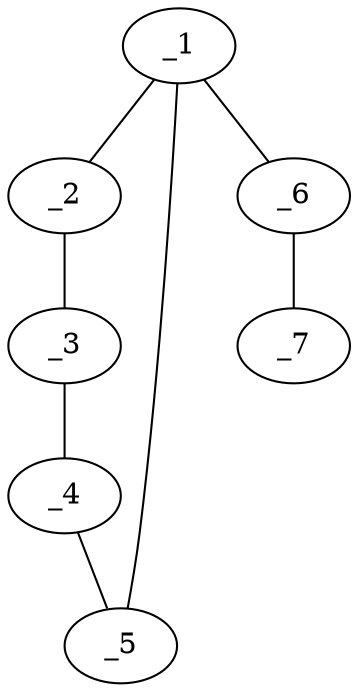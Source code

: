 graph molid627507 {
	_1	 [charge=0,
		chem=1,
		symbol="C  ",
		x="2.809",
		y="0.0194"];
	_2	 [charge=0,
		chem=1,
		symbol="C  ",
		x=2,
		y="-0.5684"];
	_1 -- _2	 [valence=1];
	_5	 [charge=0,
		chem=1,
		symbol="C  ",
		x="3.618",
		y="-0.5684"];
	_1 -- _5	 [valence=2];
	_6	 [charge=0,
		chem=1,
		symbol="C  ",
		x="2.809",
		y="1.0194"];
	_1 -- _6	 [valence=1];
	_3	 [charge=0,
		chem=1,
		symbol="C  ",
		x="2.309",
		y="-1.5194"];
	_2 -- _3	 [valence=2];
	_4	 [charge=0,
		chem=49,
		symbol="Te ",
		x="3.309",
		y="-1.5194"];
	_3 -- _4	 [valence=1];
	_4 -- _5	 [valence=1];
	_7	 [charge=0,
		chem=2,
		symbol="O  ",
		x="3.6751",
		y="1.5194"];
	_6 -- _7	 [valence=1];
}
